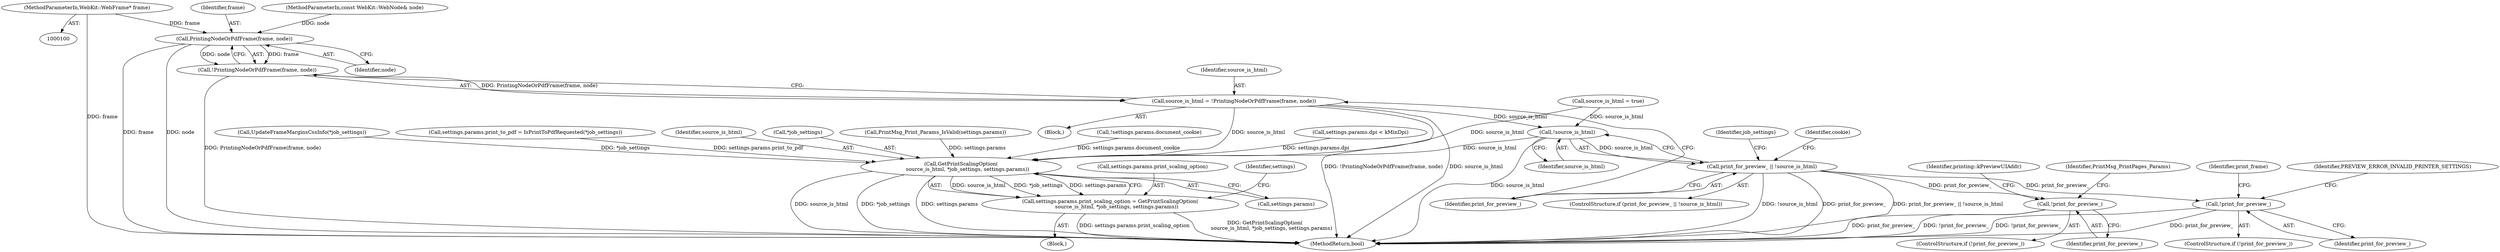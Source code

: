 digraph "0_Chrome_116d0963cadfbf55ef2ec3d13781987c4d80517a_37@pointer" {
"1000101" [label="(MethodParameterIn,WebKit::WebFrame* frame)"];
"1000143" [label="(Call,PrintingNodeOrPdfFrame(frame, node))"];
"1000142" [label="(Call,!PrintingNodeOrPdfFrame(frame, node))"];
"1000140" [label="(Call,source_is_html = !PrintingNodeOrPdfFrame(frame, node))"];
"1000149" [label="(Call,!source_is_html)"];
"1000147" [label="(Call,print_for_preview_ || !source_is_html)"];
"1000190" [label="(Call,!print_for_preview_)"];
"1000234" [label="(Call,!print_for_preview_)"];
"1000291" [label="(Call,GetPrintScalingOption(\n        source_is_html, *job_settings, settings.params))"];
"1000285" [label="(Call,settings.params.print_scaling_option = GetPrintScalingOption(\n        source_is_html, *job_settings, settings.params))"];
"1000150" [label="(Identifier,source_is_html)"];
"1000222" [label="(Call,!settings.params.document_cookie)"];
"1000337" [label="(MethodReturn,bool)"];
"1000194" [label="(Identifier,PREVIEW_ERROR_INVALID_PRINTER_SETTINGS)"];
"1000101" [label="(MethodParameterIn,WebKit::WebFrame* frame)"];
"1000145" [label="(Identifier,node)"];
"1000153" [label="(Identifier,job_settings)"];
"1000286" [label="(Call,settings.params.print_scaling_option)"];
"1000124" [label="(Call,source_is_html = true)"];
"1000143" [label="(Call,PrintingNodeOrPdfFrame(frame, node))"];
"1000235" [label="(Identifier,print_for_preview_)"];
"1000241" [label="(Identifier,printing::kPreviewUIAddr)"];
"1000191" [label="(Identifier,print_for_preview_)"];
"1000331" [label="(Identifier,PrintMsg_PrintPages_Params)"];
"1000189" [label="(ControlStructure,if (!print_for_preview_))"];
"1000291" [label="(Call,GetPrintScalingOption(\n        source_is_html, *job_settings, settings.params))"];
"1000147" [label="(Call,print_for_preview_ || !source_is_html)"];
"1000166" [label="(Identifier,cookie)"];
"1000148" [label="(Identifier,print_for_preview_)"];
"1000233" [label="(ControlStructure,if (!print_for_preview_))"];
"1000215" [label="(Call,settings.params.dpi < kMinDpi)"];
"1000146" [label="(ControlStructure,if (print_for_preview_ || !source_is_html))"];
"1000139" [label="(Block,)"];
"1000282" [label="(Call,UpdateFrameMarginsCssInfo(*job_settings))"];
"1000236" [label="(Block,)"];
"1000190" [label="(Call,!print_for_preview_)"];
"1000295" [label="(Call,settings.params)"];
"1000285" [label="(Call,settings.params.print_scaling_option = GetPrintScalingOption(\n        source_is_html, *job_settings, settings.params))"];
"1000140" [label="(Call,source_is_html = !PrintingNodeOrPdfFrame(frame, node))"];
"1000142" [label="(Call,!PrintingNodeOrPdfFrame(frame, node))"];
"1000273" [label="(Call,settings.params.print_to_pdf = IsPrintToPdfRequested(*job_settings))"];
"1000301" [label="(Identifier,settings)"];
"1000149" [label="(Call,!source_is_html)"];
"1000199" [label="(Identifier,print_frame)"];
"1000292" [label="(Identifier,source_is_html)"];
"1000102" [label="(MethodParameterIn,const WebKit::WebNode& node)"];
"1000293" [label="(Call,*job_settings)"];
"1000184" [label="(Call,PrintMsg_Print_Params_IsValid(settings.params))"];
"1000144" [label="(Identifier,frame)"];
"1000141" [label="(Identifier,source_is_html)"];
"1000234" [label="(Call,!print_for_preview_)"];
"1000101" -> "1000100"  [label="AST: "];
"1000101" -> "1000337"  [label="DDG: frame"];
"1000101" -> "1000143"  [label="DDG: frame"];
"1000143" -> "1000142"  [label="AST: "];
"1000143" -> "1000145"  [label="CFG: "];
"1000144" -> "1000143"  [label="AST: "];
"1000145" -> "1000143"  [label="AST: "];
"1000142" -> "1000143"  [label="CFG: "];
"1000143" -> "1000337"  [label="DDG: frame"];
"1000143" -> "1000337"  [label="DDG: node"];
"1000143" -> "1000142"  [label="DDG: frame"];
"1000143" -> "1000142"  [label="DDG: node"];
"1000102" -> "1000143"  [label="DDG: node"];
"1000142" -> "1000140"  [label="AST: "];
"1000140" -> "1000142"  [label="CFG: "];
"1000142" -> "1000337"  [label="DDG: PrintingNodeOrPdfFrame(frame, node)"];
"1000142" -> "1000140"  [label="DDG: PrintingNodeOrPdfFrame(frame, node)"];
"1000140" -> "1000139"  [label="AST: "];
"1000141" -> "1000140"  [label="AST: "];
"1000148" -> "1000140"  [label="CFG: "];
"1000140" -> "1000337"  [label="DDG: !PrintingNodeOrPdfFrame(frame, node)"];
"1000140" -> "1000337"  [label="DDG: source_is_html"];
"1000140" -> "1000149"  [label="DDG: source_is_html"];
"1000140" -> "1000291"  [label="DDG: source_is_html"];
"1000149" -> "1000147"  [label="AST: "];
"1000149" -> "1000150"  [label="CFG: "];
"1000150" -> "1000149"  [label="AST: "];
"1000147" -> "1000149"  [label="CFG: "];
"1000149" -> "1000337"  [label="DDG: source_is_html"];
"1000149" -> "1000147"  [label="DDG: source_is_html"];
"1000124" -> "1000149"  [label="DDG: source_is_html"];
"1000149" -> "1000291"  [label="DDG: source_is_html"];
"1000147" -> "1000146"  [label="AST: "];
"1000147" -> "1000148"  [label="CFG: "];
"1000148" -> "1000147"  [label="AST: "];
"1000153" -> "1000147"  [label="CFG: "];
"1000166" -> "1000147"  [label="CFG: "];
"1000147" -> "1000337"  [label="DDG: !source_is_html"];
"1000147" -> "1000337"  [label="DDG: print_for_preview_"];
"1000147" -> "1000337"  [label="DDG: print_for_preview_ || !source_is_html"];
"1000147" -> "1000190"  [label="DDG: print_for_preview_"];
"1000147" -> "1000234"  [label="DDG: print_for_preview_"];
"1000190" -> "1000189"  [label="AST: "];
"1000190" -> "1000191"  [label="CFG: "];
"1000191" -> "1000190"  [label="AST: "];
"1000194" -> "1000190"  [label="CFG: "];
"1000199" -> "1000190"  [label="CFG: "];
"1000190" -> "1000337"  [label="DDG: !print_for_preview_"];
"1000190" -> "1000337"  [label="DDG: print_for_preview_"];
"1000234" -> "1000233"  [label="AST: "];
"1000234" -> "1000235"  [label="CFG: "];
"1000235" -> "1000234"  [label="AST: "];
"1000241" -> "1000234"  [label="CFG: "];
"1000331" -> "1000234"  [label="CFG: "];
"1000234" -> "1000337"  [label="DDG: print_for_preview_"];
"1000234" -> "1000337"  [label="DDG: !print_for_preview_"];
"1000291" -> "1000285"  [label="AST: "];
"1000291" -> "1000295"  [label="CFG: "];
"1000292" -> "1000291"  [label="AST: "];
"1000293" -> "1000291"  [label="AST: "];
"1000295" -> "1000291"  [label="AST: "];
"1000285" -> "1000291"  [label="CFG: "];
"1000291" -> "1000337"  [label="DDG: source_is_html"];
"1000291" -> "1000337"  [label="DDG: *job_settings"];
"1000291" -> "1000337"  [label="DDG: settings.params"];
"1000291" -> "1000285"  [label="DDG: source_is_html"];
"1000291" -> "1000285"  [label="DDG: *job_settings"];
"1000291" -> "1000285"  [label="DDG: settings.params"];
"1000124" -> "1000291"  [label="DDG: source_is_html"];
"1000282" -> "1000291"  [label="DDG: *job_settings"];
"1000222" -> "1000291"  [label="DDG: settings.params.document_cookie"];
"1000184" -> "1000291"  [label="DDG: settings.params"];
"1000215" -> "1000291"  [label="DDG: settings.params.dpi"];
"1000273" -> "1000291"  [label="DDG: settings.params.print_to_pdf"];
"1000285" -> "1000236"  [label="AST: "];
"1000286" -> "1000285"  [label="AST: "];
"1000301" -> "1000285"  [label="CFG: "];
"1000285" -> "1000337"  [label="DDG: settings.params.print_scaling_option"];
"1000285" -> "1000337"  [label="DDG: GetPrintScalingOption(\n        source_is_html, *job_settings, settings.params)"];
}
